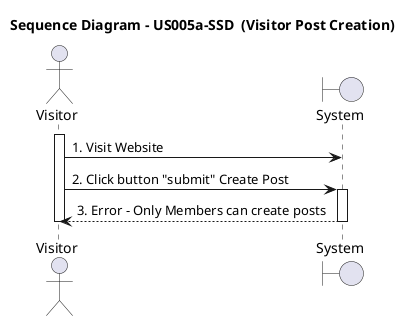 @startuml US005a-SSD
title Sequence Diagram - US005a-SSD  (Visitor Post Creation)

actor Visitor
boundary System

activate Visitor


Visitor -> System: 1. Visit Website
Visitor -> System: 2. Click button "submit" Create Post
activate System
System --> Visitor:3. Error - Only Members can create posts
deactivate System
deactivate Visitor
@enduml